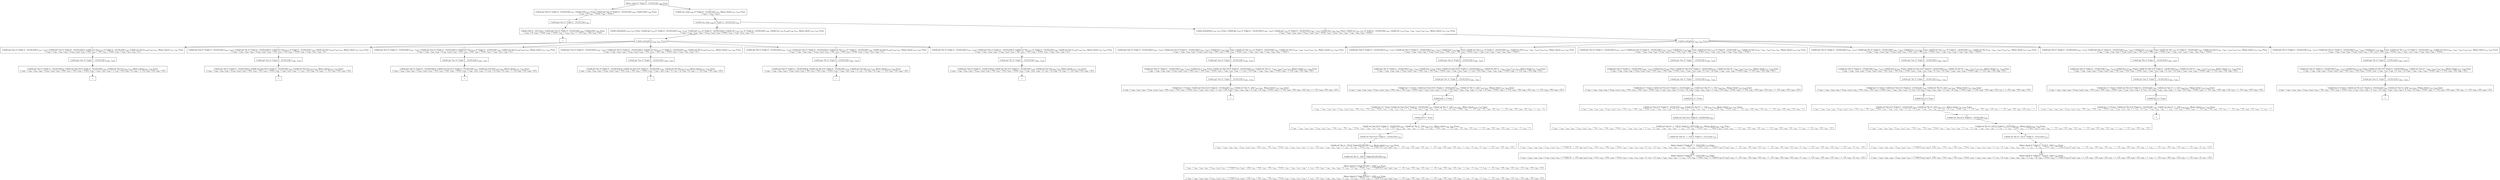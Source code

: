 digraph {
    graph [rankdir=TB
          ,bgcolor=transparent];
    node [shape=box
         ,fillcolor=white
         ,style=filled];
    0 [label=<O <BR/> Memo check (C Triple [1 : [3] [0] [2]]) v<SUB>295</SUB> Trueo>];
    1 [label=<C <BR/> Unfold get One (C Triple [1 : [3] [0] [2]]) v<SUB>327</SUB>, Unfold isNil v<SUB>327</SUB> Trueo, Unfold get Two (C Triple [1 : [3] [0] [2]]) v<SUB>328</SUB>, Unfold isNil v<SUB>328</SUB> Trueo <BR/>  [ v<SUB>295</SUB> &rarr; [], v<SUB>325</SUB> &rarr; Trueo, v<SUB>326</SUB> &rarr; Trueo ] >];
    2 [label=<C <BR/> Unfold one_step v<SUB>329</SUB> (C Triple [1 : [3] [0] [2]]) v<SUB>331</SUB>, Memo check v<SUB>331</SUB> v<SUB>330</SUB> Trueo <BR/>  [ v<SUB>295</SUB> &rarr; v<SUB>329</SUB> : v<SUB>330</SUB> ] >];
    3 [label=<O <BR/> Unfold get One (C Triple [1 : [3] [0] [2]]) v<SUB>327</SUB>>];
    4 [label=<C <BR/> Unfold isNil (1 : [3]) Trueo, Unfold get Two (C Triple [1 : [3] [0] [2]]) v<SUB>328</SUB>, Unfold isNil v<SUB>328</SUB> Trueo <BR/>  [ v<SUB>295</SUB> &rarr; [], v<SUB>325</SUB> &rarr; Trueo, v<SUB>326</SUB> &rarr; Trueo, v<SUB>327</SUB> &rarr; v<SUB>332</SUB>, v<SUB>332</SUB> &rarr; 1 : [3], v<SUB>333</SUB> &rarr; [0], v<SUB>334</SUB> &rarr; [2] ] >];
    5 [label=<_|_>];
    6 [label=<O <BR/> Unfold one_step v<SUB>329</SUB> (C Triple [1 : [3] [0] [2]]) v<SUB>331</SUB>>];
    7 [label=<C <BR/> Unfold notEqStick v<SUB>332</SUB> v<SUB>333</SUB> Trueo, Unfold get v<SUB>332</SUB> (C Triple [1 : [3] [0] [2]]) (v<SUB>336</SUB> : v<SUB>337</SUB>), Unfold get v<SUB>333</SUB> (C Triple [1 : [3] [0] [2]]) [], Unfold set v<SUB>332</SUB> v<SUB>337</SUB> (C Triple [1 : [3] [0] [2]]) v<SUB>339</SUB>, Unfold set v<SUB>333</SUB> [v<SUB>336</SUB>] v<SUB>339</SUB> v<SUB>331</SUB>, Memo check v<SUB>331</SUB> v<SUB>330</SUB> Trueo <BR/>  [ v<SUB>295</SUB> &rarr; v<SUB>329</SUB> : v<SUB>330</SUB>, v<SUB>329</SUB> &rarr; (v<SUB>332</SUB>, v<SUB>333</SUB>), v<SUB>334</SUB> &rarr; Trueo, v<SUB>335</SUB> &rarr; v<SUB>336</SUB> : v<SUB>337</SUB>, v<SUB>338</SUB> &rarr; [] ] >];
    8 [label=<C <BR/> Unfold notEqStick v<SUB>332</SUB> v<SUB>333</SUB> Trueo, Unfold get v<SUB>332</SUB> (C Triple [1 : [3] [0] [2]]) (v<SUB>336</SUB> : v<SUB>337</SUB>), Unfold get v<SUB>333</SUB> (C Triple [1 : [3] [0] [2]]) (v<SUB>340</SUB> : v<SUB>341</SUB>), Unfold less v<SUB>336</SUB> v<SUB>340</SUB> Trueo, Unfold set v<SUB>332</SUB> v<SUB>337</SUB> (C Triple [1 : [3] [0] [2]]) v<SUB>343</SUB>, Unfold set v<SUB>333</SUB> (v<SUB>336</SUB> : v<SUB>340</SUB> : v<SUB>341</SUB>) v<SUB>343</SUB> v<SUB>331</SUB>, Memo check v<SUB>331</SUB> v<SUB>330</SUB> Trueo <BR/>  [ v<SUB>295</SUB> &rarr; v<SUB>329</SUB> : v<SUB>330</SUB>, v<SUB>329</SUB> &rarr; (v<SUB>332</SUB>, v<SUB>333</SUB>), v<SUB>334</SUB> &rarr; Trueo, v<SUB>335</SUB> &rarr; v<SUB>336</SUB> : v<SUB>337</SUB>, v<SUB>338</SUB> &rarr; v<SUB>340</SUB> : v<SUB>341</SUB>, v<SUB>342</SUB> &rarr; Trueo ] >];
    9 [label=<O <BR/> Unfold notEqStick v<SUB>332</SUB> v<SUB>333</SUB> Trueo>];
    10 [label=<C <BR/> Unfold get One (C Triple [1 : [3] [0] [2]]) (v<SUB>336</SUB> : v<SUB>337</SUB>), Unfold get Two (C Triple [1 : [3] [0] [2]]) [], Unfold set One v<SUB>337</SUB> (C Triple [1 : [3] [0] [2]]) v<SUB>339</SUB>, Unfold set Two [v<SUB>336</SUB>] v<SUB>339</SUB> v<SUB>331</SUB>, Memo check v<SUB>331</SUB> v<SUB>330</SUB> Trueo <BR/>  [ v<SUB>295</SUB> &rarr; v<SUB>329</SUB> : v<SUB>330</SUB>, v<SUB>329</SUB> &rarr; (v<SUB>332</SUB>, v<SUB>333</SUB>), v<SUB>332</SUB> &rarr; One, v<SUB>333</SUB> &rarr; Two, v<SUB>334</SUB> &rarr; Trueo, v<SUB>335</SUB> &rarr; v<SUB>336</SUB> : v<SUB>337</SUB>, v<SUB>338</SUB> &rarr; [] ] >];
    11 [label=<C <BR/> Unfold get One (C Triple [1 : [3] [0] [2]]) (v<SUB>336</SUB> : v<SUB>337</SUB>), Unfold get Thr (C Triple [1 : [3] [0] [2]]) [], Unfold set One v<SUB>337</SUB> (C Triple [1 : [3] [0] [2]]) v<SUB>339</SUB>, Unfold set Thr [v<SUB>336</SUB>] v<SUB>339</SUB> v<SUB>331</SUB>, Memo check v<SUB>331</SUB> v<SUB>330</SUB> Trueo <BR/>  [ v<SUB>295</SUB> &rarr; v<SUB>329</SUB> : v<SUB>330</SUB>, v<SUB>329</SUB> &rarr; (v<SUB>332</SUB>, v<SUB>333</SUB>), v<SUB>332</SUB> &rarr; One, v<SUB>333</SUB> &rarr; Thr, v<SUB>334</SUB> &rarr; Trueo, v<SUB>335</SUB> &rarr; v<SUB>336</SUB> : v<SUB>337</SUB>, v<SUB>338</SUB> &rarr; [] ] >];
    12 [label=<C <BR/> Unfold get Two (C Triple [1 : [3] [0] [2]]) (v<SUB>336</SUB> : v<SUB>337</SUB>), Unfold get One (C Triple [1 : [3] [0] [2]]) [], Unfold set Two v<SUB>337</SUB> (C Triple [1 : [3] [0] [2]]) v<SUB>339</SUB>, Unfold set One [v<SUB>336</SUB>] v<SUB>339</SUB> v<SUB>331</SUB>, Memo check v<SUB>331</SUB> v<SUB>330</SUB> Trueo <BR/>  [ v<SUB>295</SUB> &rarr; v<SUB>329</SUB> : v<SUB>330</SUB>, v<SUB>329</SUB> &rarr; (v<SUB>332</SUB>, v<SUB>333</SUB>), v<SUB>332</SUB> &rarr; Two, v<SUB>333</SUB> &rarr; One, v<SUB>334</SUB> &rarr; Trueo, v<SUB>335</SUB> &rarr; v<SUB>336</SUB> : v<SUB>337</SUB>, v<SUB>338</SUB> &rarr; [] ] >];
    13 [label=<C <BR/> Unfold get Two (C Triple [1 : [3] [0] [2]]) (v<SUB>336</SUB> : v<SUB>337</SUB>), Unfold get Thr (C Triple [1 : [3] [0] [2]]) [], Unfold set Two v<SUB>337</SUB> (C Triple [1 : [3] [0] [2]]) v<SUB>339</SUB>, Unfold set Thr [v<SUB>336</SUB>] v<SUB>339</SUB> v<SUB>331</SUB>, Memo check v<SUB>331</SUB> v<SUB>330</SUB> Trueo <BR/>  [ v<SUB>295</SUB> &rarr; v<SUB>329</SUB> : v<SUB>330</SUB>, v<SUB>329</SUB> &rarr; (v<SUB>332</SUB>, v<SUB>333</SUB>), v<SUB>332</SUB> &rarr; Two, v<SUB>333</SUB> &rarr; Thr, v<SUB>334</SUB> &rarr; Trueo, v<SUB>335</SUB> &rarr; v<SUB>336</SUB> : v<SUB>337</SUB>, v<SUB>338</SUB> &rarr; [] ] >];
    14 [label=<C <BR/> Unfold get Thr (C Triple [1 : [3] [0] [2]]) (v<SUB>336</SUB> : v<SUB>337</SUB>), Unfold get One (C Triple [1 : [3] [0] [2]]) [], Unfold set Thr v<SUB>337</SUB> (C Triple [1 : [3] [0] [2]]) v<SUB>339</SUB>, Unfold set One [v<SUB>336</SUB>] v<SUB>339</SUB> v<SUB>331</SUB>, Memo check v<SUB>331</SUB> v<SUB>330</SUB> Trueo <BR/>  [ v<SUB>295</SUB> &rarr; v<SUB>329</SUB> : v<SUB>330</SUB>, v<SUB>329</SUB> &rarr; (v<SUB>332</SUB>, v<SUB>333</SUB>), v<SUB>332</SUB> &rarr; Thr, v<SUB>333</SUB> &rarr; One, v<SUB>334</SUB> &rarr; Trueo, v<SUB>335</SUB> &rarr; v<SUB>336</SUB> : v<SUB>337</SUB>, v<SUB>338</SUB> &rarr; [] ] >];
    15 [label=<C <BR/> Unfold get Thr (C Triple [1 : [3] [0] [2]]) (v<SUB>336</SUB> : v<SUB>337</SUB>), Unfold get Two (C Triple [1 : [3] [0] [2]]) [], Unfold set Thr v<SUB>337</SUB> (C Triple [1 : [3] [0] [2]]) v<SUB>339</SUB>, Unfold set Two [v<SUB>336</SUB>] v<SUB>339</SUB> v<SUB>331</SUB>, Memo check v<SUB>331</SUB> v<SUB>330</SUB> Trueo <BR/>  [ v<SUB>295</SUB> &rarr; v<SUB>329</SUB> : v<SUB>330</SUB>, v<SUB>329</SUB> &rarr; (v<SUB>332</SUB>, v<SUB>333</SUB>), v<SUB>332</SUB> &rarr; Thr, v<SUB>333</SUB> &rarr; Two, v<SUB>334</SUB> &rarr; Trueo, v<SUB>335</SUB> &rarr; v<SUB>336</SUB> : v<SUB>337</SUB>, v<SUB>338</SUB> &rarr; [] ] >];
    16 [label=<O <BR/> Unfold get One (C Triple [1 : [3] [0] [2]]) (v<SUB>336</SUB> : v<SUB>337</SUB>)>];
    17 [label=<C <BR/> Unfold get Two (C Triple [1 : [3] [0] [2]]) [], Unfold set One [3] (C Triple [1 : [3] [0] [2]]) v<SUB>339</SUB>, Unfold set Two [1] v<SUB>339</SUB> v<SUB>331</SUB>, Memo check v<SUB>331</SUB> v<SUB>330</SUB> Trueo <BR/>  [ v<SUB>295</SUB> &rarr; v<SUB>329</SUB> : v<SUB>330</SUB>, v<SUB>329</SUB> &rarr; (v<SUB>332</SUB>, v<SUB>333</SUB>), v<SUB>332</SUB> &rarr; One, v<SUB>333</SUB> &rarr; Two, v<SUB>334</SUB> &rarr; Trueo, v<SUB>335</SUB> &rarr; v<SUB>336</SUB> : v<SUB>337</SUB>, v<SUB>336</SUB> &rarr; 1, v<SUB>337</SUB> &rarr; [3], v<SUB>338</SUB> &rarr; [], v<SUB>344</SUB> &rarr; 1 : [3], v<SUB>345</SUB> &rarr; [0], v<SUB>346</SUB> &rarr; [2] ] >];
    18 [label=<_|_>];
    19 [label=<O <BR/> Unfold get One (C Triple [1 : [3] [0] [2]]) (v<SUB>336</SUB> : v<SUB>337</SUB>)>];
    20 [label=<C <BR/> Unfold get Thr (C Triple [1 : [3] [0] [2]]) [], Unfold set One [3] (C Triple [1 : [3] [0] [2]]) v<SUB>339</SUB>, Unfold set Thr [1] v<SUB>339</SUB> v<SUB>331</SUB>, Memo check v<SUB>331</SUB> v<SUB>330</SUB> Trueo <BR/>  [ v<SUB>295</SUB> &rarr; v<SUB>329</SUB> : v<SUB>330</SUB>, v<SUB>329</SUB> &rarr; (v<SUB>332</SUB>, v<SUB>333</SUB>), v<SUB>332</SUB> &rarr; One, v<SUB>333</SUB> &rarr; Thr, v<SUB>334</SUB> &rarr; Trueo, v<SUB>335</SUB> &rarr; v<SUB>336</SUB> : v<SUB>337</SUB>, v<SUB>336</SUB> &rarr; 1, v<SUB>337</SUB> &rarr; [3], v<SUB>338</SUB> &rarr; [], v<SUB>344</SUB> &rarr; 1 : [3], v<SUB>345</SUB> &rarr; [0], v<SUB>346</SUB> &rarr; [2] ] >];
    21 [label=<_|_>];
    22 [label=<O <BR/> Unfold get Two (C Triple [1 : [3] [0] [2]]) (v<SUB>336</SUB> : v<SUB>337</SUB>)>];
    23 [label=<C <BR/> Unfold get One (C Triple [1 : [3] [0] [2]]) [], Unfold set Two [] (C Triple [1 : [3] [0] [2]]) v<SUB>339</SUB>, Unfold set One [0] v<SUB>339</SUB> v<SUB>331</SUB>, Memo check v<SUB>331</SUB> v<SUB>330</SUB> Trueo <BR/>  [ v<SUB>295</SUB> &rarr; v<SUB>329</SUB> : v<SUB>330</SUB>, v<SUB>329</SUB> &rarr; (v<SUB>332</SUB>, v<SUB>333</SUB>), v<SUB>332</SUB> &rarr; Two, v<SUB>333</SUB> &rarr; One, v<SUB>334</SUB> &rarr; Trueo, v<SUB>335</SUB> &rarr; v<SUB>336</SUB> : v<SUB>337</SUB>, v<SUB>336</SUB> &rarr; 0, v<SUB>337</SUB> &rarr; [], v<SUB>338</SUB> &rarr; [], v<SUB>344</SUB> &rarr; 1 : [3], v<SUB>345</SUB> &rarr; [0], v<SUB>346</SUB> &rarr; [2] ] >];
    24 [label=<_|_>];
    25 [label=<O <BR/> Unfold get Two (C Triple [1 : [3] [0] [2]]) (v<SUB>336</SUB> : v<SUB>337</SUB>)>];
    26 [label=<C <BR/> Unfold get Thr (C Triple [1 : [3] [0] [2]]) [], Unfold set Two [] (C Triple [1 : [3] [0] [2]]) v<SUB>339</SUB>, Unfold set Thr [0] v<SUB>339</SUB> v<SUB>331</SUB>, Memo check v<SUB>331</SUB> v<SUB>330</SUB> Trueo <BR/>  [ v<SUB>295</SUB> &rarr; v<SUB>329</SUB> : v<SUB>330</SUB>, v<SUB>329</SUB> &rarr; (v<SUB>332</SUB>, v<SUB>333</SUB>), v<SUB>332</SUB> &rarr; Two, v<SUB>333</SUB> &rarr; Thr, v<SUB>334</SUB> &rarr; Trueo, v<SUB>335</SUB> &rarr; v<SUB>336</SUB> : v<SUB>337</SUB>, v<SUB>336</SUB> &rarr; 0, v<SUB>337</SUB> &rarr; [], v<SUB>338</SUB> &rarr; [], v<SUB>344</SUB> &rarr; 1 : [3], v<SUB>345</SUB> &rarr; [0], v<SUB>346</SUB> &rarr; [2] ] >];
    27 [label=<_|_>];
    28 [label=<O <BR/> Unfold get Thr (C Triple [1 : [3] [0] [2]]) (v<SUB>336</SUB> : v<SUB>337</SUB>)>];
    29 [label=<C <BR/> Unfold get One (C Triple [1 : [3] [0] [2]]) [], Unfold set Thr [] (C Triple [1 : [3] [0] [2]]) v<SUB>339</SUB>, Unfold set One [2] v<SUB>339</SUB> v<SUB>331</SUB>, Memo check v<SUB>331</SUB> v<SUB>330</SUB> Trueo <BR/>  [ v<SUB>295</SUB> &rarr; v<SUB>329</SUB> : v<SUB>330</SUB>, v<SUB>329</SUB> &rarr; (v<SUB>332</SUB>, v<SUB>333</SUB>), v<SUB>332</SUB> &rarr; Thr, v<SUB>333</SUB> &rarr; One, v<SUB>334</SUB> &rarr; Trueo, v<SUB>335</SUB> &rarr; v<SUB>336</SUB> : v<SUB>337</SUB>, v<SUB>336</SUB> &rarr; 2, v<SUB>337</SUB> &rarr; [], v<SUB>338</SUB> &rarr; [], v<SUB>344</SUB> &rarr; 1 : [3], v<SUB>345</SUB> &rarr; [0], v<SUB>346</SUB> &rarr; [2] ] >];
    30 [label=<_|_>];
    31 [label=<O <BR/> Unfold get Thr (C Triple [1 : [3] [0] [2]]) (v<SUB>336</SUB> : v<SUB>337</SUB>)>];
    32 [label=<C <BR/> Unfold get Two (C Triple [1 : [3] [0] [2]]) [], Unfold set Thr [] (C Triple [1 : [3] [0] [2]]) v<SUB>339</SUB>, Unfold set Two [2] v<SUB>339</SUB> v<SUB>331</SUB>, Memo check v<SUB>331</SUB> v<SUB>330</SUB> Trueo <BR/>  [ v<SUB>295</SUB> &rarr; v<SUB>329</SUB> : v<SUB>330</SUB>, v<SUB>329</SUB> &rarr; (v<SUB>332</SUB>, v<SUB>333</SUB>), v<SUB>332</SUB> &rarr; Thr, v<SUB>333</SUB> &rarr; Two, v<SUB>334</SUB> &rarr; Trueo, v<SUB>335</SUB> &rarr; v<SUB>336</SUB> : v<SUB>337</SUB>, v<SUB>336</SUB> &rarr; 2, v<SUB>337</SUB> &rarr; [], v<SUB>338</SUB> &rarr; [], v<SUB>344</SUB> &rarr; 1 : [3], v<SUB>345</SUB> &rarr; [0], v<SUB>346</SUB> &rarr; [2] ] >];
    33 [label=<_|_>];
    34 [label=<O <BR/> Unfold notEqStick v<SUB>332</SUB> v<SUB>333</SUB> Trueo>];
    35 [label=<C <BR/> Unfold get One (C Triple [1 : [3] [0] [2]]) (v<SUB>336</SUB> : v<SUB>337</SUB>), Unfold get Two (C Triple [1 : [3] [0] [2]]) (v<SUB>340</SUB> : v<SUB>341</SUB>), Unfold less v<SUB>336</SUB> v<SUB>340</SUB> Trueo, Unfold set One v<SUB>337</SUB> (C Triple [1 : [3] [0] [2]]) v<SUB>343</SUB>, Unfold set Two (v<SUB>336</SUB> : v<SUB>340</SUB> : v<SUB>341</SUB>) v<SUB>343</SUB> v<SUB>331</SUB>, Memo check v<SUB>331</SUB> v<SUB>330</SUB> Trueo <BR/>  [ v<SUB>295</SUB> &rarr; v<SUB>329</SUB> : v<SUB>330</SUB>, v<SUB>329</SUB> &rarr; (v<SUB>332</SUB>, v<SUB>333</SUB>), v<SUB>332</SUB> &rarr; One, v<SUB>333</SUB> &rarr; Two, v<SUB>334</SUB> &rarr; Trueo, v<SUB>335</SUB> &rarr; v<SUB>336</SUB> : v<SUB>337</SUB>, v<SUB>338</SUB> &rarr; v<SUB>340</SUB> : v<SUB>341</SUB>, v<SUB>342</SUB> &rarr; Trueo ] >];
    36 [label=<C <BR/> Unfold get One (C Triple [1 : [3] [0] [2]]) (v<SUB>336</SUB> : v<SUB>337</SUB>), Unfold get Thr (C Triple [1 : [3] [0] [2]]) (v<SUB>340</SUB> : v<SUB>341</SUB>), Unfold less v<SUB>336</SUB> v<SUB>340</SUB> Trueo, Unfold set One v<SUB>337</SUB> (C Triple [1 : [3] [0] [2]]) v<SUB>343</SUB>, Unfold set Thr (v<SUB>336</SUB> : v<SUB>340</SUB> : v<SUB>341</SUB>) v<SUB>343</SUB> v<SUB>331</SUB>, Memo check v<SUB>331</SUB> v<SUB>330</SUB> Trueo <BR/>  [ v<SUB>295</SUB> &rarr; v<SUB>329</SUB> : v<SUB>330</SUB>, v<SUB>329</SUB> &rarr; (v<SUB>332</SUB>, v<SUB>333</SUB>), v<SUB>332</SUB> &rarr; One, v<SUB>333</SUB> &rarr; Thr, v<SUB>334</SUB> &rarr; Trueo, v<SUB>335</SUB> &rarr; v<SUB>336</SUB> : v<SUB>337</SUB>, v<SUB>338</SUB> &rarr; v<SUB>340</SUB> : v<SUB>341</SUB>, v<SUB>342</SUB> &rarr; Trueo ] >];
    37 [label=<C <BR/> Unfold get Two (C Triple [1 : [3] [0] [2]]) (v<SUB>336</SUB> : v<SUB>337</SUB>), Unfold get One (C Triple [1 : [3] [0] [2]]) (v<SUB>340</SUB> : v<SUB>341</SUB>), Unfold less v<SUB>336</SUB> v<SUB>340</SUB> Trueo, Unfold set Two v<SUB>337</SUB> (C Triple [1 : [3] [0] [2]]) v<SUB>343</SUB>, Unfold set One (v<SUB>336</SUB> : v<SUB>340</SUB> : v<SUB>341</SUB>) v<SUB>343</SUB> v<SUB>331</SUB>, Memo check v<SUB>331</SUB> v<SUB>330</SUB> Trueo <BR/>  [ v<SUB>295</SUB> &rarr; v<SUB>329</SUB> : v<SUB>330</SUB>, v<SUB>329</SUB> &rarr; (v<SUB>332</SUB>, v<SUB>333</SUB>), v<SUB>332</SUB> &rarr; Two, v<SUB>333</SUB> &rarr; One, v<SUB>334</SUB> &rarr; Trueo, v<SUB>335</SUB> &rarr; v<SUB>336</SUB> : v<SUB>337</SUB>, v<SUB>338</SUB> &rarr; v<SUB>340</SUB> : v<SUB>341</SUB>, v<SUB>342</SUB> &rarr; Trueo ] >];
    38 [label=<C <BR/> Unfold get Two (C Triple [1 : [3] [0] [2]]) (v<SUB>336</SUB> : v<SUB>337</SUB>), Unfold get Thr (C Triple [1 : [3] [0] [2]]) (v<SUB>340</SUB> : v<SUB>341</SUB>), Unfold less v<SUB>336</SUB> v<SUB>340</SUB> Trueo, Unfold set Two v<SUB>337</SUB> (C Triple [1 : [3] [0] [2]]) v<SUB>343</SUB>, Unfold set Thr (v<SUB>336</SUB> : v<SUB>340</SUB> : v<SUB>341</SUB>) v<SUB>343</SUB> v<SUB>331</SUB>, Memo check v<SUB>331</SUB> v<SUB>330</SUB> Trueo <BR/>  [ v<SUB>295</SUB> &rarr; v<SUB>329</SUB> : v<SUB>330</SUB>, v<SUB>329</SUB> &rarr; (v<SUB>332</SUB>, v<SUB>333</SUB>), v<SUB>332</SUB> &rarr; Two, v<SUB>333</SUB> &rarr; Thr, v<SUB>334</SUB> &rarr; Trueo, v<SUB>335</SUB> &rarr; v<SUB>336</SUB> : v<SUB>337</SUB>, v<SUB>338</SUB> &rarr; v<SUB>340</SUB> : v<SUB>341</SUB>, v<SUB>342</SUB> &rarr; Trueo ] >];
    39 [label=<C <BR/> Unfold get Thr (C Triple [1 : [3] [0] [2]]) (v<SUB>336</SUB> : v<SUB>337</SUB>), Unfold get One (C Triple [1 : [3] [0] [2]]) (v<SUB>340</SUB> : v<SUB>341</SUB>), Unfold less v<SUB>336</SUB> v<SUB>340</SUB> Trueo, Unfold set Thr v<SUB>337</SUB> (C Triple [1 : [3] [0] [2]]) v<SUB>343</SUB>, Unfold set One (v<SUB>336</SUB> : v<SUB>340</SUB> : v<SUB>341</SUB>) v<SUB>343</SUB> v<SUB>331</SUB>, Memo check v<SUB>331</SUB> v<SUB>330</SUB> Trueo <BR/>  [ v<SUB>295</SUB> &rarr; v<SUB>329</SUB> : v<SUB>330</SUB>, v<SUB>329</SUB> &rarr; (v<SUB>332</SUB>, v<SUB>333</SUB>), v<SUB>332</SUB> &rarr; Thr, v<SUB>333</SUB> &rarr; One, v<SUB>334</SUB> &rarr; Trueo, v<SUB>335</SUB> &rarr; v<SUB>336</SUB> : v<SUB>337</SUB>, v<SUB>338</SUB> &rarr; v<SUB>340</SUB> : v<SUB>341</SUB>, v<SUB>342</SUB> &rarr; Trueo ] >];
    40 [label=<C <BR/> Unfold get Thr (C Triple [1 : [3] [0] [2]]) (v<SUB>336</SUB> : v<SUB>337</SUB>), Unfold get Two (C Triple [1 : [3] [0] [2]]) (v<SUB>340</SUB> : v<SUB>341</SUB>), Unfold less v<SUB>336</SUB> v<SUB>340</SUB> Trueo, Unfold set Thr v<SUB>337</SUB> (C Triple [1 : [3] [0] [2]]) v<SUB>343</SUB>, Unfold set Two (v<SUB>336</SUB> : v<SUB>340</SUB> : v<SUB>341</SUB>) v<SUB>343</SUB> v<SUB>331</SUB>, Memo check v<SUB>331</SUB> v<SUB>330</SUB> Trueo <BR/>  [ v<SUB>295</SUB> &rarr; v<SUB>329</SUB> : v<SUB>330</SUB>, v<SUB>329</SUB> &rarr; (v<SUB>332</SUB>, v<SUB>333</SUB>), v<SUB>332</SUB> &rarr; Thr, v<SUB>333</SUB> &rarr; Two, v<SUB>334</SUB> &rarr; Trueo, v<SUB>335</SUB> &rarr; v<SUB>336</SUB> : v<SUB>337</SUB>, v<SUB>338</SUB> &rarr; v<SUB>340</SUB> : v<SUB>341</SUB>, v<SUB>342</SUB> &rarr; Trueo ] >];
    41 [label=<O <BR/> Unfold get One (C Triple [1 : [3] [0] [2]]) (v<SUB>336</SUB> : v<SUB>337</SUB>)>];
    42 [label=<C <BR/> Unfold get Two (C Triple [1 : [3] [0] [2]]) (v<SUB>340</SUB> : v<SUB>341</SUB>), Unfold less 1 v<SUB>340</SUB> Trueo, Unfold set One [3] (C Triple [1 : [3] [0] [2]]) v<SUB>343</SUB>, Unfold set Two (1 : v<SUB>340</SUB> : v<SUB>341</SUB>) v<SUB>343</SUB> v<SUB>331</SUB>, Memo check v<SUB>331</SUB> v<SUB>330</SUB> Trueo <BR/>  [ v<SUB>295</SUB> &rarr; v<SUB>329</SUB> : v<SUB>330</SUB>, v<SUB>329</SUB> &rarr; (v<SUB>332</SUB>, v<SUB>333</SUB>), v<SUB>332</SUB> &rarr; One, v<SUB>333</SUB> &rarr; Two, v<SUB>334</SUB> &rarr; Trueo, v<SUB>335</SUB> &rarr; v<SUB>336</SUB> : v<SUB>337</SUB>, v<SUB>336</SUB> &rarr; 1, v<SUB>337</SUB> &rarr; [3], v<SUB>338</SUB> &rarr; v<SUB>340</SUB> : v<SUB>341</SUB>, v<SUB>342</SUB> &rarr; Trueo, v<SUB>344</SUB> &rarr; 1 : [3], v<SUB>345</SUB> &rarr; [0], v<SUB>346</SUB> &rarr; [2] ] >];
    43 [label=<O <BR/> Unfold get Two (C Triple [1 : [3] [0] [2]]) (v<SUB>340</SUB> : v<SUB>341</SUB>)>];
    44 [label=<C <BR/> Unfold less 1 0 Trueo, Unfold set One [3] (C Triple [1 : [3] [0] [2]]) v<SUB>343</SUB>, Unfold set Two (1 : [0]) v<SUB>343</SUB> v<SUB>331</SUB>, Memo check v<SUB>331</SUB> v<SUB>330</SUB> Trueo <BR/>  [ v<SUB>295</SUB> &rarr; v<SUB>329</SUB> : v<SUB>330</SUB>, v<SUB>329</SUB> &rarr; (v<SUB>332</SUB>, v<SUB>333</SUB>), v<SUB>332</SUB> &rarr; One, v<SUB>333</SUB> &rarr; Two, v<SUB>334</SUB> &rarr; Trueo, v<SUB>335</SUB> &rarr; v<SUB>336</SUB> : v<SUB>337</SUB>, v<SUB>336</SUB> &rarr; 1, v<SUB>337</SUB> &rarr; [3], v<SUB>338</SUB> &rarr; v<SUB>340</SUB> : v<SUB>341</SUB>, v<SUB>340</SUB> &rarr; 0, v<SUB>341</SUB> &rarr; [], v<SUB>342</SUB> &rarr; Trueo, v<SUB>344</SUB> &rarr; 1 : [3], v<SUB>345</SUB> &rarr; [0], v<SUB>346</SUB> &rarr; [2], v<SUB>347</SUB> &rarr; 1 : [3], v<SUB>348</SUB> &rarr; [0], v<SUB>349</SUB> &rarr; [2] ] >];
    45 [label=<_|_>];
    46 [label=<O <BR/> Unfold get One (C Triple [1 : [3] [0] [2]]) (v<SUB>336</SUB> : v<SUB>337</SUB>)>];
    47 [label=<C <BR/> Unfold get Thr (C Triple [1 : [3] [0] [2]]) (v<SUB>340</SUB> : v<SUB>341</SUB>), Unfold less 1 v<SUB>340</SUB> Trueo, Unfold set One [3] (C Triple [1 : [3] [0] [2]]) v<SUB>343</SUB>, Unfold set Thr (1 : v<SUB>340</SUB> : v<SUB>341</SUB>) v<SUB>343</SUB> v<SUB>331</SUB>, Memo check v<SUB>331</SUB> v<SUB>330</SUB> Trueo <BR/>  [ v<SUB>295</SUB> &rarr; v<SUB>329</SUB> : v<SUB>330</SUB>, v<SUB>329</SUB> &rarr; (v<SUB>332</SUB>, v<SUB>333</SUB>), v<SUB>332</SUB> &rarr; One, v<SUB>333</SUB> &rarr; Thr, v<SUB>334</SUB> &rarr; Trueo, v<SUB>335</SUB> &rarr; v<SUB>336</SUB> : v<SUB>337</SUB>, v<SUB>336</SUB> &rarr; 1, v<SUB>337</SUB> &rarr; [3], v<SUB>338</SUB> &rarr; v<SUB>340</SUB> : v<SUB>341</SUB>, v<SUB>342</SUB> &rarr; Trueo, v<SUB>344</SUB> &rarr; 1 : [3], v<SUB>345</SUB> &rarr; [0], v<SUB>346</SUB> &rarr; [2] ] >];
    48 [label=<O <BR/> Unfold get Thr (C Triple [1 : [3] [0] [2]]) (v<SUB>340</SUB> : v<SUB>341</SUB>)>];
    49 [label=<C <BR/> Unfold less 1 2 Trueo, Unfold set One [3] (C Triple [1 : [3] [0] [2]]) v<SUB>343</SUB>, Unfold set Thr (1 : [2]) v<SUB>343</SUB> v<SUB>331</SUB>, Memo check v<SUB>331</SUB> v<SUB>330</SUB> Trueo <BR/>  [ v<SUB>295</SUB> &rarr; v<SUB>329</SUB> : v<SUB>330</SUB>, v<SUB>329</SUB> &rarr; (v<SUB>332</SUB>, v<SUB>333</SUB>), v<SUB>332</SUB> &rarr; One, v<SUB>333</SUB> &rarr; Thr, v<SUB>334</SUB> &rarr; Trueo, v<SUB>335</SUB> &rarr; v<SUB>336</SUB> : v<SUB>337</SUB>, v<SUB>336</SUB> &rarr; 1, v<SUB>337</SUB> &rarr; [3], v<SUB>338</SUB> &rarr; v<SUB>340</SUB> : v<SUB>341</SUB>, v<SUB>340</SUB> &rarr; 2, v<SUB>341</SUB> &rarr; [], v<SUB>342</SUB> &rarr; Trueo, v<SUB>344</SUB> &rarr; 1 : [3], v<SUB>345</SUB> &rarr; [0], v<SUB>346</SUB> &rarr; [2], v<SUB>347</SUB> &rarr; 1 : [3], v<SUB>348</SUB> &rarr; [0], v<SUB>349</SUB> &rarr; [2] ] >];
    50 [label=<O <BR/> Unfold less 1 2 Trueo>];
    51 [label=<C <BR/> Unfold less 0 1 Trueo, Unfold set One [3] (C Triple [1 : [3] [0] [2]]) v<SUB>343</SUB>, Unfold set Thr (1 : [2]) v<SUB>343</SUB> v<SUB>331</SUB>, Memo check v<SUB>331</SUB> v<SUB>330</SUB> Trueo <BR/>  [ v<SUB>295</SUB> &rarr; v<SUB>329</SUB> : v<SUB>330</SUB>, v<SUB>329</SUB> &rarr; (v<SUB>332</SUB>, v<SUB>333</SUB>), v<SUB>332</SUB> &rarr; One, v<SUB>333</SUB> &rarr; Thr, v<SUB>334</SUB> &rarr; Trueo, v<SUB>335</SUB> &rarr; v<SUB>336</SUB> : v<SUB>337</SUB>, v<SUB>336</SUB> &rarr; 1, v<SUB>337</SUB> &rarr; [3], v<SUB>338</SUB> &rarr; v<SUB>340</SUB> : v<SUB>341</SUB>, v<SUB>340</SUB> &rarr; 2, v<SUB>341</SUB> &rarr; [], v<SUB>342</SUB> &rarr; Trueo, v<SUB>344</SUB> &rarr; 1 : [3], v<SUB>345</SUB> &rarr; [0], v<SUB>346</SUB> &rarr; [2], v<SUB>347</SUB> &rarr; 1 : [3], v<SUB>348</SUB> &rarr; [0], v<SUB>349</SUB> &rarr; [2], v<SUB>350</SUB> &rarr; 1, v<SUB>351</SUB> &rarr; 0 ] >];
    52 [label=<O <BR/> Unfold less 0 1 Trueo>];
    53 [label=<C <BR/> Unfold set One [3] (C Triple [1 : [3] [0] [2]]) v<SUB>343</SUB>, Unfold set Thr (1 : [2]) v<SUB>343</SUB> v<SUB>331</SUB>, Memo check v<SUB>331</SUB> v<SUB>330</SUB> Trueo <BR/>  [ v<SUB>295</SUB> &rarr; v<SUB>329</SUB> : v<SUB>330</SUB>, v<SUB>329</SUB> &rarr; (v<SUB>332</SUB>, v<SUB>333</SUB>), v<SUB>332</SUB> &rarr; One, v<SUB>333</SUB> &rarr; Thr, v<SUB>334</SUB> &rarr; Trueo, v<SUB>335</SUB> &rarr; v<SUB>336</SUB> : v<SUB>337</SUB>, v<SUB>336</SUB> &rarr; 1, v<SUB>337</SUB> &rarr; [3], v<SUB>338</SUB> &rarr; v<SUB>340</SUB> : v<SUB>341</SUB>, v<SUB>340</SUB> &rarr; 2, v<SUB>341</SUB> &rarr; [], v<SUB>342</SUB> &rarr; Trueo, v<SUB>344</SUB> &rarr; 1 : [3], v<SUB>345</SUB> &rarr; [0], v<SUB>346</SUB> &rarr; [2], v<SUB>347</SUB> &rarr; 1 : [3], v<SUB>348</SUB> &rarr; [0], v<SUB>349</SUB> &rarr; [2], v<SUB>350</SUB> &rarr; 1, v<SUB>351</SUB> &rarr; 0, v<SUB>352</SUB> &rarr; 0 ] >];
    54 [label=<O <BR/> Unfold set One [3] (C Triple [1 : [3] [0] [2]]) v<SUB>343</SUB>>];
    55 [label=<C <BR/> Unfold set Thr (1 : [2]) (C Triple [[3] [0] [2]]) v<SUB>331</SUB>, Memo check v<SUB>331</SUB> v<SUB>330</SUB> Trueo <BR/>  [ v<SUB>295</SUB> &rarr; v<SUB>329</SUB> : v<SUB>330</SUB>, v<SUB>329</SUB> &rarr; (v<SUB>332</SUB>, v<SUB>333</SUB>), v<SUB>332</SUB> &rarr; One, v<SUB>333</SUB> &rarr; Thr, v<SUB>334</SUB> &rarr; Trueo, v<SUB>335</SUB> &rarr; v<SUB>336</SUB> : v<SUB>337</SUB>, v<SUB>336</SUB> &rarr; 1, v<SUB>337</SUB> &rarr; [3], v<SUB>338</SUB> &rarr; v<SUB>340</SUB> : v<SUB>341</SUB>, v<SUB>340</SUB> &rarr; 2, v<SUB>341</SUB> &rarr; [], v<SUB>342</SUB> &rarr; Trueo, v<SUB>343</SUB> &rarr; C Triple [[3] v<SUB>355</SUB> v<SUB>356</SUB>], v<SUB>344</SUB> &rarr; 1 : [3], v<SUB>345</SUB> &rarr; [0], v<SUB>346</SUB> &rarr; [2], v<SUB>347</SUB> &rarr; 1 : [3], v<SUB>348</SUB> &rarr; [0], v<SUB>349</SUB> &rarr; [2], v<SUB>350</SUB> &rarr; 1, v<SUB>351</SUB> &rarr; 0, v<SUB>352</SUB> &rarr; 0, v<SUB>354</SUB> &rarr; 1 : [3], v<SUB>355</SUB> &rarr; [0], v<SUB>356</SUB> &rarr; [2] ] >];
    56 [label=<O <BR/> Unfold set Thr (1 : [2]) (C Triple [[3] [0] [2]]) v<SUB>331</SUB>>];
    57 [label=<C <BR/> Memo check (C Triple [[3] [0] 1 : [2]]) v<SUB>330</SUB> Trueo <BR/>  [ v<SUB>295</SUB> &rarr; v<SUB>329</SUB> : v<SUB>330</SUB>, v<SUB>329</SUB> &rarr; (v<SUB>332</SUB>, v<SUB>333</SUB>), v<SUB>331</SUB> &rarr; C Triple [v<SUB>357</SUB> v<SUB>358</SUB> 1 : [2]], v<SUB>332</SUB> &rarr; One, v<SUB>333</SUB> &rarr; Thr, v<SUB>334</SUB> &rarr; Trueo, v<SUB>335</SUB> &rarr; v<SUB>336</SUB> : v<SUB>337</SUB>, v<SUB>336</SUB> &rarr; 1, v<SUB>337</SUB> &rarr; [3], v<SUB>338</SUB> &rarr; v<SUB>340</SUB> : v<SUB>341</SUB>, v<SUB>340</SUB> &rarr; 2, v<SUB>341</SUB> &rarr; [], v<SUB>342</SUB> &rarr; Trueo, v<SUB>343</SUB> &rarr; C Triple [[3] v<SUB>355</SUB> v<SUB>356</SUB>], v<SUB>344</SUB> &rarr; 1 : [3], v<SUB>345</SUB> &rarr; [0], v<SUB>346</SUB> &rarr; [2], v<SUB>347</SUB> &rarr; 1 : [3], v<SUB>348</SUB> &rarr; [0], v<SUB>349</SUB> &rarr; [2], v<SUB>350</SUB> &rarr; 1, v<SUB>351</SUB> &rarr; 0, v<SUB>352</SUB> &rarr; 0, v<SUB>354</SUB> &rarr; 1 : [3], v<SUB>355</SUB> &rarr; [0], v<SUB>356</SUB> &rarr; [2], v<SUB>357</SUB> &rarr; [3], v<SUB>358</SUB> &rarr; [0], v<SUB>359</SUB> &rarr; [2] ] >];
    58 [label=<Leaf <BR/> Memo check (C Triple [[3] [0] 1 : [2]]) v<SUB>330</SUB> Trueo <BR/>  [ v<SUB>295</SUB> &rarr; v<SUB>329</SUB> : v<SUB>330</SUB>, v<SUB>329</SUB> &rarr; (v<SUB>332</SUB>, v<SUB>333</SUB>), v<SUB>331</SUB> &rarr; C Triple [v<SUB>357</SUB> v<SUB>358</SUB> 1 : [2]], v<SUB>332</SUB> &rarr; One, v<SUB>333</SUB> &rarr; Thr, v<SUB>334</SUB> &rarr; Trueo, v<SUB>335</SUB> &rarr; v<SUB>336</SUB> : v<SUB>337</SUB>, v<SUB>336</SUB> &rarr; 1, v<SUB>337</SUB> &rarr; [3], v<SUB>338</SUB> &rarr; v<SUB>340</SUB> : v<SUB>341</SUB>, v<SUB>340</SUB> &rarr; 2, v<SUB>341</SUB> &rarr; [], v<SUB>342</SUB> &rarr; Trueo, v<SUB>343</SUB> &rarr; C Triple [[3] v<SUB>355</SUB> v<SUB>356</SUB>], v<SUB>344</SUB> &rarr; 1 : [3], v<SUB>345</SUB> &rarr; [0], v<SUB>346</SUB> &rarr; [2], v<SUB>347</SUB> &rarr; 1 : [3], v<SUB>348</SUB> &rarr; [0], v<SUB>349</SUB> &rarr; [2], v<SUB>350</SUB> &rarr; 1, v<SUB>351</SUB> &rarr; 0, v<SUB>352</SUB> &rarr; 0, v<SUB>354</SUB> &rarr; 1 : [3], v<SUB>355</SUB> &rarr; [0], v<SUB>356</SUB> &rarr; [2], v<SUB>357</SUB> &rarr; [3], v<SUB>358</SUB> &rarr; [0], v<SUB>359</SUB> &rarr; [2] ] >];
    59 [label=<O <BR/> Unfold get Two (C Triple [1 : [3] [0] [2]]) (v<SUB>336</SUB> : v<SUB>337</SUB>)>];
    60 [label=<C <BR/> Unfold get One (C Triple [1 : [3] [0] [2]]) (v<SUB>340</SUB> : v<SUB>341</SUB>), Unfold less 0 v<SUB>340</SUB> Trueo, Unfold set Two [] (C Triple [1 : [3] [0] [2]]) v<SUB>343</SUB>, Unfold set One (0 : v<SUB>340</SUB> : v<SUB>341</SUB>) v<SUB>343</SUB> v<SUB>331</SUB>, Memo check v<SUB>331</SUB> v<SUB>330</SUB> Trueo <BR/>  [ v<SUB>295</SUB> &rarr; v<SUB>329</SUB> : v<SUB>330</SUB>, v<SUB>329</SUB> &rarr; (v<SUB>332</SUB>, v<SUB>333</SUB>), v<SUB>332</SUB> &rarr; Two, v<SUB>333</SUB> &rarr; One, v<SUB>334</SUB> &rarr; Trueo, v<SUB>335</SUB> &rarr; v<SUB>336</SUB> : v<SUB>337</SUB>, v<SUB>336</SUB> &rarr; 0, v<SUB>337</SUB> &rarr; [], v<SUB>338</SUB> &rarr; v<SUB>340</SUB> : v<SUB>341</SUB>, v<SUB>342</SUB> &rarr; Trueo, v<SUB>344</SUB> &rarr; 1 : [3], v<SUB>345</SUB> &rarr; [0], v<SUB>346</SUB> &rarr; [2] ] >];
    61 [label=<O <BR/> Unfold get One (C Triple [1 : [3] [0] [2]]) (v<SUB>340</SUB> : v<SUB>341</SUB>)>];
    62 [label=<C <BR/> Unfold less 0 1 Trueo, Unfold set Two [] (C Triple [1 : [3] [0] [2]]) v<SUB>343</SUB>, Unfold set One (0 : 1 : [3]) v<SUB>343</SUB> v<SUB>331</SUB>, Memo check v<SUB>331</SUB> v<SUB>330</SUB> Trueo <BR/>  [ v<SUB>295</SUB> &rarr; v<SUB>329</SUB> : v<SUB>330</SUB>, v<SUB>329</SUB> &rarr; (v<SUB>332</SUB>, v<SUB>333</SUB>), v<SUB>332</SUB> &rarr; Two, v<SUB>333</SUB> &rarr; One, v<SUB>334</SUB> &rarr; Trueo, v<SUB>335</SUB> &rarr; v<SUB>336</SUB> : v<SUB>337</SUB>, v<SUB>336</SUB> &rarr; 0, v<SUB>337</SUB> &rarr; [], v<SUB>338</SUB> &rarr; v<SUB>340</SUB> : v<SUB>341</SUB>, v<SUB>340</SUB> &rarr; 1, v<SUB>341</SUB> &rarr; [3], v<SUB>342</SUB> &rarr; Trueo, v<SUB>344</SUB> &rarr; 1 : [3], v<SUB>345</SUB> &rarr; [0], v<SUB>346</SUB> &rarr; [2], v<SUB>347</SUB> &rarr; 1 : [3], v<SUB>348</SUB> &rarr; [0], v<SUB>349</SUB> &rarr; [2] ] >];
    63 [label=<O <BR/> Unfold less 0 1 Trueo>];
    64 [label=<C <BR/> Unfold set Two [] (C Triple [1 : [3] [0] [2]]) v<SUB>343</SUB>, Unfold set One (0 : 1 : [3]) v<SUB>343</SUB> v<SUB>331</SUB>, Memo check v<SUB>331</SUB> v<SUB>330</SUB> Trueo <BR/>  [ v<SUB>295</SUB> &rarr; v<SUB>329</SUB> : v<SUB>330</SUB>, v<SUB>329</SUB> &rarr; (v<SUB>332</SUB>, v<SUB>333</SUB>), v<SUB>332</SUB> &rarr; Two, v<SUB>333</SUB> &rarr; One, v<SUB>334</SUB> &rarr; Trueo, v<SUB>335</SUB> &rarr; v<SUB>336</SUB> : v<SUB>337</SUB>, v<SUB>336</SUB> &rarr; 0, v<SUB>337</SUB> &rarr; [], v<SUB>338</SUB> &rarr; v<SUB>340</SUB> : v<SUB>341</SUB>, v<SUB>340</SUB> &rarr; 1, v<SUB>341</SUB> &rarr; [3], v<SUB>342</SUB> &rarr; Trueo, v<SUB>344</SUB> &rarr; 1 : [3], v<SUB>345</SUB> &rarr; [0], v<SUB>346</SUB> &rarr; [2], v<SUB>347</SUB> &rarr; 1 : [3], v<SUB>348</SUB> &rarr; [0], v<SUB>349</SUB> &rarr; [2], v<SUB>350</SUB> &rarr; 0 ] >];
    65 [label=<O <BR/> Unfold set Two [] (C Triple [1 : [3] [0] [2]]) v<SUB>343</SUB>>];
    66 [label=<C <BR/> Unfold set One (0 : 1 : [3]) (C Triple [1 : [3] [] [2]]) v<SUB>331</SUB>, Memo check v<SUB>331</SUB> v<SUB>330</SUB> Trueo <BR/>  [ v<SUB>295</SUB> &rarr; v<SUB>329</SUB> : v<SUB>330</SUB>, v<SUB>329</SUB> &rarr; (v<SUB>332</SUB>, v<SUB>333</SUB>), v<SUB>332</SUB> &rarr; Two, v<SUB>333</SUB> &rarr; One, v<SUB>334</SUB> &rarr; Trueo, v<SUB>335</SUB> &rarr; v<SUB>336</SUB> : v<SUB>337</SUB>, v<SUB>336</SUB> &rarr; 0, v<SUB>337</SUB> &rarr; [], v<SUB>338</SUB> &rarr; v<SUB>340</SUB> : v<SUB>341</SUB>, v<SUB>340</SUB> &rarr; 1, v<SUB>341</SUB> &rarr; [3], v<SUB>342</SUB> &rarr; Trueo, v<SUB>343</SUB> &rarr; C Triple [v<SUB>352</SUB> [] v<SUB>354</SUB>], v<SUB>344</SUB> &rarr; 1 : [3], v<SUB>345</SUB> &rarr; [0], v<SUB>346</SUB> &rarr; [2], v<SUB>347</SUB> &rarr; 1 : [3], v<SUB>348</SUB> &rarr; [0], v<SUB>349</SUB> &rarr; [2], v<SUB>350</SUB> &rarr; 0, v<SUB>352</SUB> &rarr; 1 : [3], v<SUB>353</SUB> &rarr; [0], v<SUB>354</SUB> &rarr; [2] ] >];
    67 [label=<O <BR/> Unfold set One (0 : 1 : [3]) (C Triple [1 : [3] [] [2]]) v<SUB>331</SUB>>];
    68 [label=<C <BR/> Memo check (C Triple [0 : 1 : [3] [] [2]]) v<SUB>330</SUB> Trueo <BR/>  [ v<SUB>295</SUB> &rarr; v<SUB>329</SUB> : v<SUB>330</SUB>, v<SUB>329</SUB> &rarr; (v<SUB>332</SUB>, v<SUB>333</SUB>), v<SUB>331</SUB> &rarr; C Triple [0 : 1 : [3] v<SUB>356</SUB> v<SUB>357</SUB>], v<SUB>332</SUB> &rarr; Two, v<SUB>333</SUB> &rarr; One, v<SUB>334</SUB> &rarr; Trueo, v<SUB>335</SUB> &rarr; v<SUB>336</SUB> : v<SUB>337</SUB>, v<SUB>336</SUB> &rarr; 0, v<SUB>337</SUB> &rarr; [], v<SUB>338</SUB> &rarr; v<SUB>340</SUB> : v<SUB>341</SUB>, v<SUB>340</SUB> &rarr; 1, v<SUB>341</SUB> &rarr; [3], v<SUB>342</SUB> &rarr; Trueo, v<SUB>343</SUB> &rarr; C Triple [v<SUB>352</SUB> [] v<SUB>354</SUB>], v<SUB>344</SUB> &rarr; 1 : [3], v<SUB>345</SUB> &rarr; [0], v<SUB>346</SUB> &rarr; [2], v<SUB>347</SUB> &rarr; 1 : [3], v<SUB>348</SUB> &rarr; [0], v<SUB>349</SUB> &rarr; [2], v<SUB>350</SUB> &rarr; 0, v<SUB>352</SUB> &rarr; 1 : [3], v<SUB>353</SUB> &rarr; [0], v<SUB>354</SUB> &rarr; [2], v<SUB>355</SUB> &rarr; 1 : [3], v<SUB>356</SUB> &rarr; [], v<SUB>357</SUB> &rarr; [2] ] >];
    69 [label=<Leaf <BR/> Memo check (C Triple [0 : 1 : [3] [] [2]]) v<SUB>330</SUB> Trueo <BR/>  [ v<SUB>295</SUB> &rarr; v<SUB>329</SUB> : v<SUB>330</SUB>, v<SUB>329</SUB> &rarr; (v<SUB>332</SUB>, v<SUB>333</SUB>), v<SUB>331</SUB> &rarr; C Triple [0 : 1 : [3] v<SUB>356</SUB> v<SUB>357</SUB>], v<SUB>332</SUB> &rarr; Two, v<SUB>333</SUB> &rarr; One, v<SUB>334</SUB> &rarr; Trueo, v<SUB>335</SUB> &rarr; v<SUB>336</SUB> : v<SUB>337</SUB>, v<SUB>336</SUB> &rarr; 0, v<SUB>337</SUB> &rarr; [], v<SUB>338</SUB> &rarr; v<SUB>340</SUB> : v<SUB>341</SUB>, v<SUB>340</SUB> &rarr; 1, v<SUB>341</SUB> &rarr; [3], v<SUB>342</SUB> &rarr; Trueo, v<SUB>343</SUB> &rarr; C Triple [v<SUB>352</SUB> [] v<SUB>354</SUB>], v<SUB>344</SUB> &rarr; 1 : [3], v<SUB>345</SUB> &rarr; [0], v<SUB>346</SUB> &rarr; [2], v<SUB>347</SUB> &rarr; 1 : [3], v<SUB>348</SUB> &rarr; [0], v<SUB>349</SUB> &rarr; [2], v<SUB>350</SUB> &rarr; 0, v<SUB>352</SUB> &rarr; 1 : [3], v<SUB>353</SUB> &rarr; [0], v<SUB>354</SUB> &rarr; [2], v<SUB>355</SUB> &rarr; 1 : [3], v<SUB>356</SUB> &rarr; [], v<SUB>357</SUB> &rarr; [2] ] >];
    70 [label=<O <BR/> Unfold get Two (C Triple [1 : [3] [0] [2]]) (v<SUB>336</SUB> : v<SUB>337</SUB>)>];
    71 [label=<C <BR/> Unfold get Thr (C Triple [1 : [3] [0] [2]]) (v<SUB>340</SUB> : v<SUB>341</SUB>), Unfold less 0 v<SUB>340</SUB> Trueo, Unfold set Two [] (C Triple [1 : [3] [0] [2]]) v<SUB>343</SUB>, Unfold set Thr (0 : v<SUB>340</SUB> : v<SUB>341</SUB>) v<SUB>343</SUB> v<SUB>331</SUB>, Memo check v<SUB>331</SUB> v<SUB>330</SUB> Trueo <BR/>  [ v<SUB>295</SUB> &rarr; v<SUB>329</SUB> : v<SUB>330</SUB>, v<SUB>329</SUB> &rarr; (v<SUB>332</SUB>, v<SUB>333</SUB>), v<SUB>332</SUB> &rarr; Two, v<SUB>333</SUB> &rarr; Thr, v<SUB>334</SUB> &rarr; Trueo, v<SUB>335</SUB> &rarr; v<SUB>336</SUB> : v<SUB>337</SUB>, v<SUB>336</SUB> &rarr; 0, v<SUB>337</SUB> &rarr; [], v<SUB>338</SUB> &rarr; v<SUB>340</SUB> : v<SUB>341</SUB>, v<SUB>342</SUB> &rarr; Trueo, v<SUB>344</SUB> &rarr; 1 : [3], v<SUB>345</SUB> &rarr; [0], v<SUB>346</SUB> &rarr; [2] ] >];
    72 [label=<O <BR/> Unfold get Thr (C Triple [1 : [3] [0] [2]]) (v<SUB>340</SUB> : v<SUB>341</SUB>)>];
    73 [label=<C <BR/> Unfold less 0 2 Trueo, Unfold set Two [] (C Triple [1 : [3] [0] [2]]) v<SUB>343</SUB>, Unfold set Thr (0 : [2]) v<SUB>343</SUB> v<SUB>331</SUB>, Memo check v<SUB>331</SUB> v<SUB>330</SUB> Trueo <BR/>  [ v<SUB>295</SUB> &rarr; v<SUB>329</SUB> : v<SUB>330</SUB>, v<SUB>329</SUB> &rarr; (v<SUB>332</SUB>, v<SUB>333</SUB>), v<SUB>332</SUB> &rarr; Two, v<SUB>333</SUB> &rarr; Thr, v<SUB>334</SUB> &rarr; Trueo, v<SUB>335</SUB> &rarr; v<SUB>336</SUB> : v<SUB>337</SUB>, v<SUB>336</SUB> &rarr; 0, v<SUB>337</SUB> &rarr; [], v<SUB>338</SUB> &rarr; v<SUB>340</SUB> : v<SUB>341</SUB>, v<SUB>340</SUB> &rarr; 2, v<SUB>341</SUB> &rarr; [], v<SUB>342</SUB> &rarr; Trueo, v<SUB>344</SUB> &rarr; 1 : [3], v<SUB>345</SUB> &rarr; [0], v<SUB>346</SUB> &rarr; [2], v<SUB>347</SUB> &rarr; 1 : [3], v<SUB>348</SUB> &rarr; [0], v<SUB>349</SUB> &rarr; [2] ] >];
    74 [label=<O <BR/> Unfold less 0 2 Trueo>];
    75 [label=<C <BR/> Unfold set Two [] (C Triple [1 : [3] [0] [2]]) v<SUB>343</SUB>, Unfold set Thr (0 : [2]) v<SUB>343</SUB> v<SUB>331</SUB>, Memo check v<SUB>331</SUB> v<SUB>330</SUB> Trueo <BR/>  [ v<SUB>295</SUB> &rarr; v<SUB>329</SUB> : v<SUB>330</SUB>, v<SUB>329</SUB> &rarr; (v<SUB>332</SUB>, v<SUB>333</SUB>), v<SUB>332</SUB> &rarr; Two, v<SUB>333</SUB> &rarr; Thr, v<SUB>334</SUB> &rarr; Trueo, v<SUB>335</SUB> &rarr; v<SUB>336</SUB> : v<SUB>337</SUB>, v<SUB>336</SUB> &rarr; 0, v<SUB>337</SUB> &rarr; [], v<SUB>338</SUB> &rarr; v<SUB>340</SUB> : v<SUB>341</SUB>, v<SUB>340</SUB> &rarr; 2, v<SUB>341</SUB> &rarr; [], v<SUB>342</SUB> &rarr; Trueo, v<SUB>344</SUB> &rarr; 1 : [3], v<SUB>345</SUB> &rarr; [0], v<SUB>346</SUB> &rarr; [2], v<SUB>347</SUB> &rarr; 1 : [3], v<SUB>348</SUB> &rarr; [0], v<SUB>349</SUB> &rarr; [2], v<SUB>350</SUB> &rarr; 1 ] >];
    76 [label=<O <BR/> Unfold set Two [] (C Triple [1 : [3] [0] [2]]) v<SUB>343</SUB>>];
    77 [label=<C <BR/> Unfold set Thr (0 : [2]) (C Triple [1 : [3] [] [2]]) v<SUB>331</SUB>, Memo check v<SUB>331</SUB> v<SUB>330</SUB> Trueo <BR/>  [ v<SUB>295</SUB> &rarr; v<SUB>329</SUB> : v<SUB>330</SUB>, v<SUB>329</SUB> &rarr; (v<SUB>332</SUB>, v<SUB>333</SUB>), v<SUB>332</SUB> &rarr; Two, v<SUB>333</SUB> &rarr; Thr, v<SUB>334</SUB> &rarr; Trueo, v<SUB>335</SUB> &rarr; v<SUB>336</SUB> : v<SUB>337</SUB>, v<SUB>336</SUB> &rarr; 0, v<SUB>337</SUB> &rarr; [], v<SUB>338</SUB> &rarr; v<SUB>340</SUB> : v<SUB>341</SUB>, v<SUB>340</SUB> &rarr; 2, v<SUB>341</SUB> &rarr; [], v<SUB>342</SUB> &rarr; Trueo, v<SUB>343</SUB> &rarr; C Triple [v<SUB>352</SUB> [] v<SUB>354</SUB>], v<SUB>344</SUB> &rarr; 1 : [3], v<SUB>345</SUB> &rarr; [0], v<SUB>346</SUB> &rarr; [2], v<SUB>347</SUB> &rarr; 1 : [3], v<SUB>348</SUB> &rarr; [0], v<SUB>349</SUB> &rarr; [2], v<SUB>350</SUB> &rarr; 1, v<SUB>352</SUB> &rarr; 1 : [3], v<SUB>353</SUB> &rarr; [0], v<SUB>354</SUB> &rarr; [2] ] >];
    78 [label=<O <BR/> Unfold set Thr (0 : [2]) (C Triple [1 : [3] [] [2]]) v<SUB>331</SUB>>];
    79 [label=<C <BR/> Memo check (C Triple [1 : [3] [] 0 : [2]]) v<SUB>330</SUB> Trueo <BR/>  [ v<SUB>295</SUB> &rarr; v<SUB>329</SUB> : v<SUB>330</SUB>, v<SUB>329</SUB> &rarr; (v<SUB>332</SUB>, v<SUB>333</SUB>), v<SUB>331</SUB> &rarr; C Triple [v<SUB>355</SUB> v<SUB>356</SUB> 0 : [2]], v<SUB>332</SUB> &rarr; Two, v<SUB>333</SUB> &rarr; Thr, v<SUB>334</SUB> &rarr; Trueo, v<SUB>335</SUB> &rarr; v<SUB>336</SUB> : v<SUB>337</SUB>, v<SUB>336</SUB> &rarr; 0, v<SUB>337</SUB> &rarr; [], v<SUB>338</SUB> &rarr; v<SUB>340</SUB> : v<SUB>341</SUB>, v<SUB>340</SUB> &rarr; 2, v<SUB>341</SUB> &rarr; [], v<SUB>342</SUB> &rarr; Trueo, v<SUB>343</SUB> &rarr; C Triple [v<SUB>352</SUB> [] v<SUB>354</SUB>], v<SUB>344</SUB> &rarr; 1 : [3], v<SUB>345</SUB> &rarr; [0], v<SUB>346</SUB> &rarr; [2], v<SUB>347</SUB> &rarr; 1 : [3], v<SUB>348</SUB> &rarr; [0], v<SUB>349</SUB> &rarr; [2], v<SUB>350</SUB> &rarr; 1, v<SUB>352</SUB> &rarr; 1 : [3], v<SUB>353</SUB> &rarr; [0], v<SUB>354</SUB> &rarr; [2], v<SUB>355</SUB> &rarr; 1 : [3], v<SUB>356</SUB> &rarr; [], v<SUB>357</SUB> &rarr; [2] ] >];
    80 [label=<Leaf <BR/> Memo check (C Triple [1 : [3] [] 0 : [2]]) v<SUB>330</SUB> Trueo <BR/>  [ v<SUB>295</SUB> &rarr; v<SUB>329</SUB> : v<SUB>330</SUB>, v<SUB>329</SUB> &rarr; (v<SUB>332</SUB>, v<SUB>333</SUB>), v<SUB>331</SUB> &rarr; C Triple [v<SUB>355</SUB> v<SUB>356</SUB> 0 : [2]], v<SUB>332</SUB> &rarr; Two, v<SUB>333</SUB> &rarr; Thr, v<SUB>334</SUB> &rarr; Trueo, v<SUB>335</SUB> &rarr; v<SUB>336</SUB> : v<SUB>337</SUB>, v<SUB>336</SUB> &rarr; 0, v<SUB>337</SUB> &rarr; [], v<SUB>338</SUB> &rarr; v<SUB>340</SUB> : v<SUB>341</SUB>, v<SUB>340</SUB> &rarr; 2, v<SUB>341</SUB> &rarr; [], v<SUB>342</SUB> &rarr; Trueo, v<SUB>343</SUB> &rarr; C Triple [v<SUB>352</SUB> [] v<SUB>354</SUB>], v<SUB>344</SUB> &rarr; 1 : [3], v<SUB>345</SUB> &rarr; [0], v<SUB>346</SUB> &rarr; [2], v<SUB>347</SUB> &rarr; 1 : [3], v<SUB>348</SUB> &rarr; [0], v<SUB>349</SUB> &rarr; [2], v<SUB>350</SUB> &rarr; 1, v<SUB>352</SUB> &rarr; 1 : [3], v<SUB>353</SUB> &rarr; [0], v<SUB>354</SUB> &rarr; [2], v<SUB>355</SUB> &rarr; 1 : [3], v<SUB>356</SUB> &rarr; [], v<SUB>357</SUB> &rarr; [2] ] >];
    81 [label=<O <BR/> Unfold get Thr (C Triple [1 : [3] [0] [2]]) (v<SUB>336</SUB> : v<SUB>337</SUB>)>];
    82 [label=<C <BR/> Unfold get One (C Triple [1 : [3] [0] [2]]) (v<SUB>340</SUB> : v<SUB>341</SUB>), Unfold less 2 v<SUB>340</SUB> Trueo, Unfold set Thr [] (C Triple [1 : [3] [0] [2]]) v<SUB>343</SUB>, Unfold set One (2 : v<SUB>340</SUB> : v<SUB>341</SUB>) v<SUB>343</SUB> v<SUB>331</SUB>, Memo check v<SUB>331</SUB> v<SUB>330</SUB> Trueo <BR/>  [ v<SUB>295</SUB> &rarr; v<SUB>329</SUB> : v<SUB>330</SUB>, v<SUB>329</SUB> &rarr; (v<SUB>332</SUB>, v<SUB>333</SUB>), v<SUB>332</SUB> &rarr; Thr, v<SUB>333</SUB> &rarr; One, v<SUB>334</SUB> &rarr; Trueo, v<SUB>335</SUB> &rarr; v<SUB>336</SUB> : v<SUB>337</SUB>, v<SUB>336</SUB> &rarr; 2, v<SUB>337</SUB> &rarr; [], v<SUB>338</SUB> &rarr; v<SUB>340</SUB> : v<SUB>341</SUB>, v<SUB>342</SUB> &rarr; Trueo, v<SUB>344</SUB> &rarr; 1 : [3], v<SUB>345</SUB> &rarr; [0], v<SUB>346</SUB> &rarr; [2] ] >];
    83 [label=<O <BR/> Unfold get One (C Triple [1 : [3] [0] [2]]) (v<SUB>340</SUB> : v<SUB>341</SUB>)>];
    84 [label=<C <BR/> Unfold less 2 1 Trueo, Unfold set Thr [] (C Triple [1 : [3] [0] [2]]) v<SUB>343</SUB>, Unfold set One (2 : 1 : [3]) v<SUB>343</SUB> v<SUB>331</SUB>, Memo check v<SUB>331</SUB> v<SUB>330</SUB> Trueo <BR/>  [ v<SUB>295</SUB> &rarr; v<SUB>329</SUB> : v<SUB>330</SUB>, v<SUB>329</SUB> &rarr; (v<SUB>332</SUB>, v<SUB>333</SUB>), v<SUB>332</SUB> &rarr; Thr, v<SUB>333</SUB> &rarr; One, v<SUB>334</SUB> &rarr; Trueo, v<SUB>335</SUB> &rarr; v<SUB>336</SUB> : v<SUB>337</SUB>, v<SUB>336</SUB> &rarr; 2, v<SUB>337</SUB> &rarr; [], v<SUB>338</SUB> &rarr; v<SUB>340</SUB> : v<SUB>341</SUB>, v<SUB>340</SUB> &rarr; 1, v<SUB>341</SUB> &rarr; [3], v<SUB>342</SUB> &rarr; Trueo, v<SUB>344</SUB> &rarr; 1 : [3], v<SUB>345</SUB> &rarr; [0], v<SUB>346</SUB> &rarr; [2], v<SUB>347</SUB> &rarr; 1 : [3], v<SUB>348</SUB> &rarr; [0], v<SUB>349</SUB> &rarr; [2] ] >];
    85 [label=<O <BR/> Unfold less 2 1 Trueo>];
    86 [label=<C <BR/> Unfold less 1 0 Trueo, Unfold set Thr [] (C Triple [1 : [3] [0] [2]]) v<SUB>343</SUB>, Unfold set One (2 : 1 : [3]) v<SUB>343</SUB> v<SUB>331</SUB>, Memo check v<SUB>331</SUB> v<SUB>330</SUB> Trueo <BR/>  [ v<SUB>295</SUB> &rarr; v<SUB>329</SUB> : v<SUB>330</SUB>, v<SUB>329</SUB> &rarr; (v<SUB>332</SUB>, v<SUB>333</SUB>), v<SUB>332</SUB> &rarr; Thr, v<SUB>333</SUB> &rarr; One, v<SUB>334</SUB> &rarr; Trueo, v<SUB>335</SUB> &rarr; v<SUB>336</SUB> : v<SUB>337</SUB>, v<SUB>336</SUB> &rarr; 2, v<SUB>337</SUB> &rarr; [], v<SUB>338</SUB> &rarr; v<SUB>340</SUB> : v<SUB>341</SUB>, v<SUB>340</SUB> &rarr; 1, v<SUB>341</SUB> &rarr; [3], v<SUB>342</SUB> &rarr; Trueo, v<SUB>344</SUB> &rarr; 1 : [3], v<SUB>345</SUB> &rarr; [0], v<SUB>346</SUB> &rarr; [2], v<SUB>347</SUB> &rarr; 1 : [3], v<SUB>348</SUB> &rarr; [0], v<SUB>349</SUB> &rarr; [2], v<SUB>350</SUB> &rarr; 0, v<SUB>351</SUB> &rarr; 1 ] >];
    87 [label=<_|_>];
    88 [label=<O <BR/> Unfold get Thr (C Triple [1 : [3] [0] [2]]) (v<SUB>336</SUB> : v<SUB>337</SUB>)>];
    89 [label=<C <BR/> Unfold get Two (C Triple [1 : [3] [0] [2]]) (v<SUB>340</SUB> : v<SUB>341</SUB>), Unfold less 2 v<SUB>340</SUB> Trueo, Unfold set Thr [] (C Triple [1 : [3] [0] [2]]) v<SUB>343</SUB>, Unfold set Two (2 : v<SUB>340</SUB> : v<SUB>341</SUB>) v<SUB>343</SUB> v<SUB>331</SUB>, Memo check v<SUB>331</SUB> v<SUB>330</SUB> Trueo <BR/>  [ v<SUB>295</SUB> &rarr; v<SUB>329</SUB> : v<SUB>330</SUB>, v<SUB>329</SUB> &rarr; (v<SUB>332</SUB>, v<SUB>333</SUB>), v<SUB>332</SUB> &rarr; Thr, v<SUB>333</SUB> &rarr; Two, v<SUB>334</SUB> &rarr; Trueo, v<SUB>335</SUB> &rarr; v<SUB>336</SUB> : v<SUB>337</SUB>, v<SUB>336</SUB> &rarr; 2, v<SUB>337</SUB> &rarr; [], v<SUB>338</SUB> &rarr; v<SUB>340</SUB> : v<SUB>341</SUB>, v<SUB>342</SUB> &rarr; Trueo, v<SUB>344</SUB> &rarr; 1 : [3], v<SUB>345</SUB> &rarr; [0], v<SUB>346</SUB> &rarr; [2] ] >];
    90 [label=<O <BR/> Unfold get Two (C Triple [1 : [3] [0] [2]]) (v<SUB>340</SUB> : v<SUB>341</SUB>)>];
    91 [label=<C <BR/> Unfold less 2 0 Trueo, Unfold set Thr [] (C Triple [1 : [3] [0] [2]]) v<SUB>343</SUB>, Unfold set Two (2 : [0]) v<SUB>343</SUB> v<SUB>331</SUB>, Memo check v<SUB>331</SUB> v<SUB>330</SUB> Trueo <BR/>  [ v<SUB>295</SUB> &rarr; v<SUB>329</SUB> : v<SUB>330</SUB>, v<SUB>329</SUB> &rarr; (v<SUB>332</SUB>, v<SUB>333</SUB>), v<SUB>332</SUB> &rarr; Thr, v<SUB>333</SUB> &rarr; Two, v<SUB>334</SUB> &rarr; Trueo, v<SUB>335</SUB> &rarr; v<SUB>336</SUB> : v<SUB>337</SUB>, v<SUB>336</SUB> &rarr; 2, v<SUB>337</SUB> &rarr; [], v<SUB>338</SUB> &rarr; v<SUB>340</SUB> : v<SUB>341</SUB>, v<SUB>340</SUB> &rarr; 0, v<SUB>341</SUB> &rarr; [], v<SUB>342</SUB> &rarr; Trueo, v<SUB>344</SUB> &rarr; 1 : [3], v<SUB>345</SUB> &rarr; [0], v<SUB>346</SUB> &rarr; [2], v<SUB>347</SUB> &rarr; 1 : [3], v<SUB>348</SUB> &rarr; [0], v<SUB>349</SUB> &rarr; [2] ] >];
    92 [label=<_|_>];
    0 -> 1 [label=""];
    0 -> 2 [label=""];
    1 -> 3 [label=""];
    2 -> 6 [label=""];
    3 -> 4 [label=""];
    4 -> 5 [label=""];
    6 -> 7 [label=""];
    6 -> 8 [label=""];
    7 -> 9 [label=""];
    8 -> 34 [label=""];
    9 -> 10 [label=""];
    9 -> 11 [label=""];
    9 -> 12 [label=""];
    9 -> 13 [label=""];
    9 -> 14 [label=""];
    9 -> 15 [label=""];
    10 -> 16 [label=""];
    11 -> 19 [label=""];
    12 -> 22 [label=""];
    13 -> 25 [label=""];
    14 -> 28 [label=""];
    15 -> 31 [label=""];
    16 -> 17 [label=""];
    17 -> 18 [label=""];
    19 -> 20 [label=""];
    20 -> 21 [label=""];
    22 -> 23 [label=""];
    23 -> 24 [label=""];
    25 -> 26 [label=""];
    26 -> 27 [label=""];
    28 -> 29 [label=""];
    29 -> 30 [label=""];
    31 -> 32 [label=""];
    32 -> 33 [label=""];
    34 -> 35 [label=""];
    34 -> 36 [label=""];
    34 -> 37 [label=""];
    34 -> 38 [label=""];
    34 -> 39 [label=""];
    34 -> 40 [label=""];
    35 -> 41 [label=""];
    36 -> 46 [label=""];
    37 -> 59 [label=""];
    38 -> 70 [label=""];
    39 -> 81 [label=""];
    40 -> 88 [label=""];
    41 -> 42 [label=""];
    42 -> 43 [label=""];
    43 -> 44 [label=""];
    44 -> 45 [label=""];
    46 -> 47 [label=""];
    47 -> 48 [label=""];
    48 -> 49 [label=""];
    49 -> 50 [label=""];
    50 -> 51 [label=""];
    51 -> 52 [label=""];
    52 -> 53 [label=""];
    53 -> 54 [label=""];
    54 -> 55 [label=""];
    55 -> 56 [label=""];
    56 -> 57 [label=""];
    57 -> 58 [label=""];
    59 -> 60 [label=""];
    60 -> 61 [label=""];
    61 -> 62 [label=""];
    62 -> 63 [label=""];
    63 -> 64 [label=""];
    64 -> 65 [label=""];
    65 -> 66 [label=""];
    66 -> 67 [label=""];
    67 -> 68 [label=""];
    68 -> 69 [label=""];
    70 -> 71 [label=""];
    71 -> 72 [label=""];
    72 -> 73 [label=""];
    73 -> 74 [label=""];
    74 -> 75 [label=""];
    75 -> 76 [label=""];
    76 -> 77 [label=""];
    77 -> 78 [label=""];
    78 -> 79 [label=""];
    79 -> 80 [label=""];
    81 -> 82 [label=""];
    82 -> 83 [label=""];
    83 -> 84 [label=""];
    84 -> 85 [label=""];
    85 -> 86 [label=""];
    86 -> 87 [label=""];
    88 -> 89 [label=""];
    89 -> 90 [label=""];
    90 -> 91 [label=""];
    91 -> 92 [label=""];
}